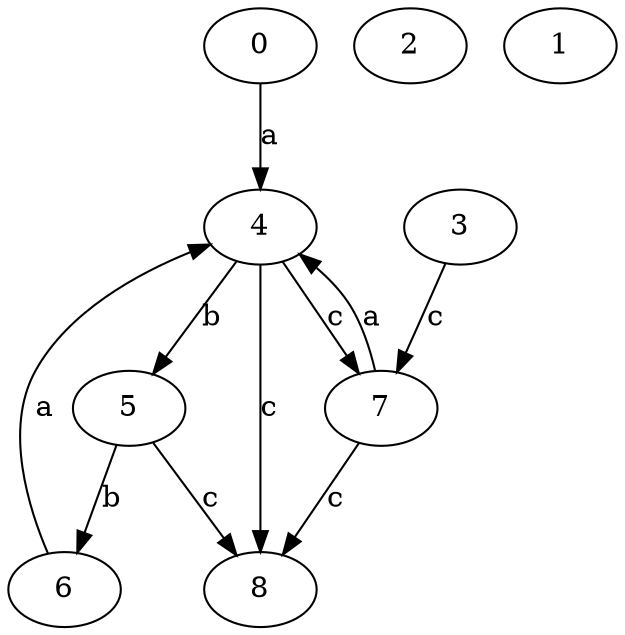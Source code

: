 strict digraph  {
0;
2;
3;
4;
1;
5;
6;
7;
8;
0 -> 4  [label=a];
3 -> 7  [label=c];
4 -> 5  [label=b];
4 -> 7  [label=c];
4 -> 8  [label=c];
5 -> 6  [label=b];
5 -> 8  [label=c];
6 -> 4  [label=a];
7 -> 4  [label=a];
7 -> 8  [label=c];
}
